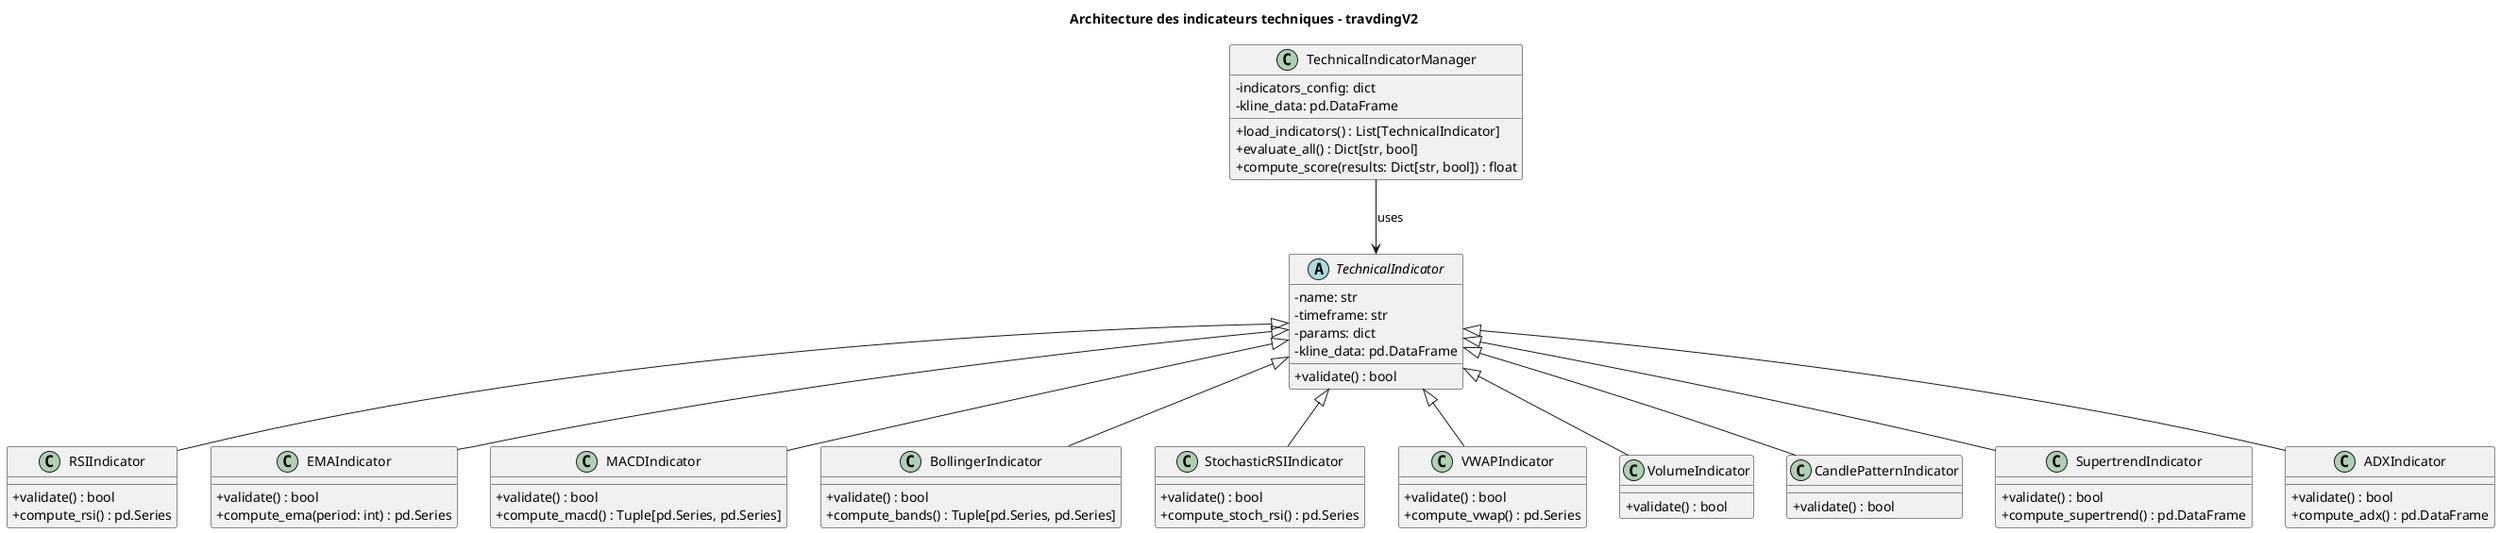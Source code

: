 @startuml
title Architecture des indicateurs techniques - travdingV2

skinparam classAttributeIconSize 0

' Classe abstraite de base
abstract class TechnicalIndicator {
  - name: str
  - timeframe: str
  - params: dict
  - kline_data: pd.DataFrame
  + validate() : bool
}

' RSI
class RSIIndicator {
  + validate() : bool
  + compute_rsi() : pd.Series
}
TechnicalIndicator <|-- RSIIndicator

' EMA
class EMAIndicator {
  + validate() : bool
  + compute_ema(period: int) : pd.Series
}
TechnicalIndicator <|-- EMAIndicator

' MACD
class MACDIndicator {
  + validate() : bool
  + compute_macd() : Tuple[pd.Series, pd.Series]
}
TechnicalIndicator <|-- MACDIndicator

' Bollinger Bands
class BollingerIndicator {
  + validate() : bool
  + compute_bands() : Tuple[pd.Series, pd.Series]
}
TechnicalIndicator <|-- BollingerIndicator

' Stochastic RSI
class StochasticRSIIndicator {
  + validate() : bool
  + compute_stoch_rsi() : pd.Series
}
TechnicalIndicator <|-- StochasticRSIIndicator

' VWAP
class VWAPIndicator {
  + validate() : bool
  + compute_vwap() : pd.Series
}
TechnicalIndicator <|-- VWAPIndicator

' Volume
class VolumeIndicator {
  + validate() : bool
}
TechnicalIndicator <|-- VolumeIndicator

' Candlestick pattern
class CandlePatternIndicator {
  + validate() : bool
}
TechnicalIndicator <|-- CandlePatternIndicator

' Supertrend
class SupertrendIndicator {
  + validate() : bool
  + compute_supertrend() : pd.DataFrame
}
TechnicalIndicator <|-- SupertrendIndicator

' ADX
class ADXIndicator {
  + validate() : bool
  + compute_adx() : pd.DataFrame
}
TechnicalIndicator <|-- ADXIndicator

' Gestionnaire central
class TechnicalIndicatorManager {
  - indicators_config: dict
  - kline_data: pd.DataFrame
  + load_indicators() : List[TechnicalIndicator]
  + evaluate_all() : Dict[str, bool]
  + compute_score(results: Dict[str, bool]) : float
}
TechnicalIndicatorManager --> TechnicalIndicator : uses

@enduml
